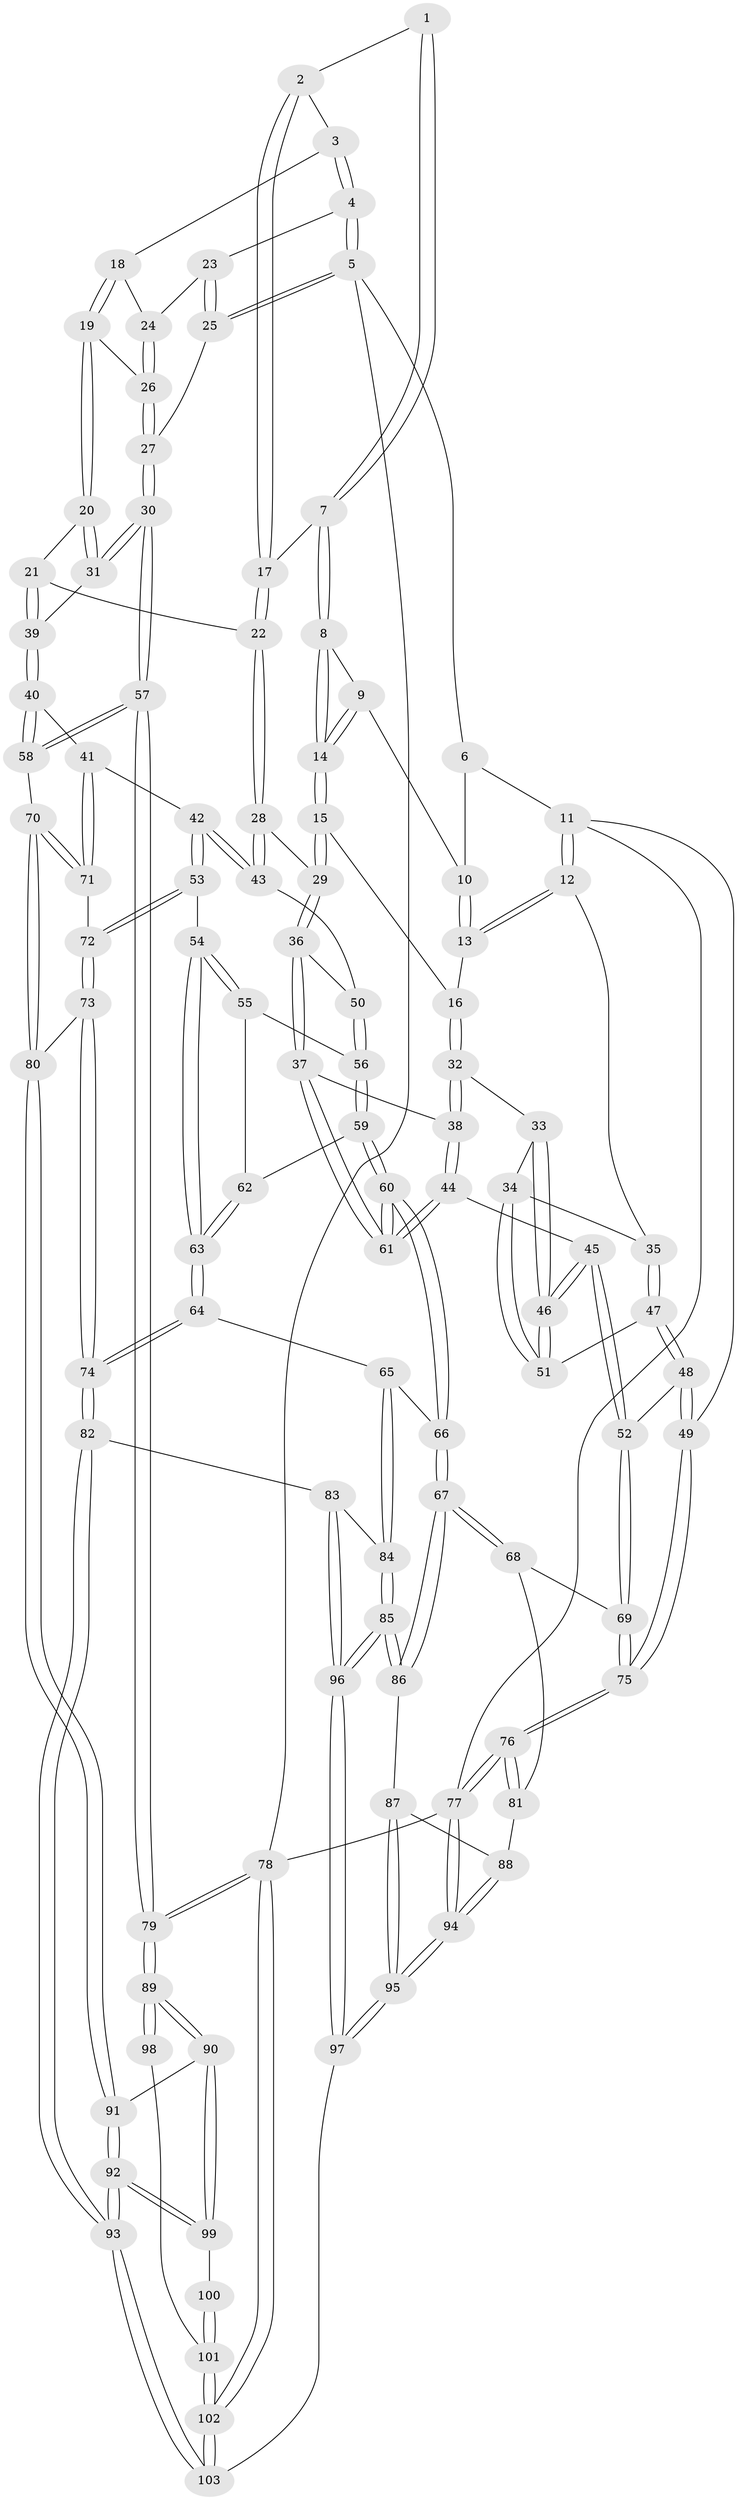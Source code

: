 // Generated by graph-tools (version 1.1) at 2025/27/03/09/25 03:27:13]
// undirected, 103 vertices, 254 edges
graph export_dot {
graph [start="1"]
  node [color=gray90,style=filled];
  1 [pos="+0.49582064222340594+0"];
  2 [pos="+0.815224478338092+0"];
  3 [pos="+0.8508173260640974+0"];
  4 [pos="+1+0"];
  5 [pos="+1+0"];
  6 [pos="+0.18566117723833647+0"];
  7 [pos="+0.4527322401426944+0.10367085679954424"];
  8 [pos="+0.4204609927620874+0.14972313455405695"];
  9 [pos="+0.20609059082854886+0"];
  10 [pos="+0.17753330348441698+0"];
  11 [pos="+0+0.28252987838600574"];
  12 [pos="+0.04738908213887266+0.25303907831052286"];
  13 [pos="+0.10580755065466461+0.22553164282107097"];
  14 [pos="+0.38141159664204427+0.2265530228620746"];
  15 [pos="+0.36623545727058704+0.268190822674073"];
  16 [pos="+0.3113073523236731+0.2752860174910824"];
  17 [pos="+0.6391795869956538+0.18338336083127818"];
  18 [pos="+0.8488635661998971+0"];
  19 [pos="+0.7859004266120679+0.28998011751379"];
  20 [pos="+0.7748280378452054+0.29687371037656024"];
  21 [pos="+0.7070826609972739+0.32010539192858806"];
  22 [pos="+0.66143989797685+0.3120860894195672"];
  23 [pos="+0.9347019192746607+0.21534326359083394"];
  24 [pos="+0.9055461191842183+0.2180346515475797"];
  25 [pos="+1+0.31621665203798566"];
  26 [pos="+0.8474495089338084+0.289934967658672"];
  27 [pos="+1+0.452192174816221"];
  28 [pos="+0.603208247023301+0.3423446492528047"];
  29 [pos="+0.41468816240079487+0.3137427079342344"];
  30 [pos="+1+0.49642861377630965"];
  31 [pos="+0.8891020497507947+0.47364462740608565"];
  32 [pos="+0.25923965852740094+0.4183305075964211"];
  33 [pos="+0.2386889393474382+0.4318455872197627"];
  34 [pos="+0.14031362949308457+0.43109707121979884"];
  35 [pos="+0.11805444674420974+0.40537626229282736"];
  36 [pos="+0.40981084906523363+0.495536222545659"];
  37 [pos="+0.4039188129562035+0.5042515981383258"];
  38 [pos="+0.2717670273365487+0.448612738321651"];
  39 [pos="+0.7721760883034134+0.5041547976011367"];
  40 [pos="+0.7506846606659535+0.546993090231971"];
  41 [pos="+0.6699564030959093+0.5833143163395873"];
  42 [pos="+0.6646017319108832+0.5843873249419563"];
  43 [pos="+0.5927717746228537+0.49570787027621577"];
  44 [pos="+0.2789443462204914+0.5790596788715353"];
  45 [pos="+0.2101440599282314+0.5741237172631687"];
  46 [pos="+0.19124337952743709+0.5207083033351478"];
  47 [pos="+0.07078854878744197+0.5211461058827438"];
  48 [pos="+0.044182940559612256+0.5476291880008504"];
  49 [pos="+0+0.5048281150021283"];
  50 [pos="+0.5261284358338408+0.5175349623725007"];
  51 [pos="+0.15827587934035087+0.4863493130036056"];
  52 [pos="+0.13932265974602354+0.6237140315354077"];
  53 [pos="+0.6444154447293226+0.6181251973654853"];
  54 [pos="+0.6154766228940323+0.6356666498529079"];
  55 [pos="+0.5413148620674204+0.6003879884761405"];
  56 [pos="+0.5149582428248695+0.584598104048657"];
  57 [pos="+1+0.6420080890705974"];
  58 [pos="+0.9145693770284838+0.7015750688431776"];
  59 [pos="+0.46573265530154095+0.6227170468295083"];
  60 [pos="+0.3683909133206719+0.6448663447879658"];
  61 [pos="+0.35311691786627813+0.607122627328875"];
  62 [pos="+0.5087280315942911+0.6372932624025947"];
  63 [pos="+0.5827466342029128+0.6697048786830553"];
  64 [pos="+0.5595341267885828+0.7192302877422447"];
  65 [pos="+0.4921101839076072+0.7564722550804043"];
  66 [pos="+0.3702955817844309+0.709447571486164"];
  67 [pos="+0.309750172271129+0.7872467509029687"];
  68 [pos="+0.12863805844493884+0.7090189489406654"];
  69 [pos="+0.13108598874100771+0.6641339218986546"];
  70 [pos="+0.902390213744634+0.7112297526039322"];
  71 [pos="+0.7558706936943704+0.6794630127384356"];
  72 [pos="+0.6961507112036445+0.7406693546802856"];
  73 [pos="+0.6972398261632733+0.7502231091586515"];
  74 [pos="+0.6623290790602983+0.8016129379266916"];
  75 [pos="+0+0.6056877291268427"];
  76 [pos="+0+0.750391696512602"];
  77 [pos="+0+1"];
  78 [pos="+1+1"];
  79 [pos="+1+0.9268231708735831"];
  80 [pos="+0.8604661000987306+0.7612277813974699"];
  81 [pos="+0.08033827604557685+0.7543749086728105"];
  82 [pos="+0.6596695505589623+0.8832715567197811"];
  83 [pos="+0.6015856099763693+0.8760708987722069"];
  84 [pos="+0.5222597422287717+0.8511099435779996"];
  85 [pos="+0.4321852515705392+0.9395761026839399"];
  86 [pos="+0.3082271540071661+0.8019933171430632"];
  87 [pos="+0.27325991632799757+0.8445082144652811"];
  88 [pos="+0.10492675566710159+0.844900548152958"];
  89 [pos="+1+0.9155743351937393"];
  90 [pos="+0.9755615295660027+0.9079278034278117"];
  91 [pos="+0.8444546037202146+0.8090993961530487"];
  92 [pos="+0.8049970174944044+0.8934975004983167"];
  93 [pos="+0.723666532317739+0.9603967999208196"];
  94 [pos="+0+1"];
  95 [pos="+0.09787363926911959+1"];
  96 [pos="+0.43623533387026564+1"];
  97 [pos="+0.42812388044237143+1"];
  98 [pos="+0.9276657360658246+0.9455125864442879"];
  99 [pos="+0.822346911827603+0.8989562510335072"];
  100 [pos="+0.880367721979711+0.937365735368155"];
  101 [pos="+0.9077871399882003+0.9752537208613672"];
  102 [pos="+0.9588536705847539+1"];
  103 [pos="+0.708232407744605+1"];
  1 -- 2;
  1 -- 7;
  1 -- 7;
  2 -- 3;
  2 -- 17;
  2 -- 17;
  3 -- 4;
  3 -- 4;
  3 -- 18;
  4 -- 5;
  4 -- 5;
  4 -- 23;
  5 -- 6;
  5 -- 25;
  5 -- 25;
  5 -- 78;
  6 -- 10;
  6 -- 11;
  7 -- 8;
  7 -- 8;
  7 -- 17;
  8 -- 9;
  8 -- 14;
  8 -- 14;
  9 -- 10;
  9 -- 14;
  9 -- 14;
  10 -- 13;
  10 -- 13;
  11 -- 12;
  11 -- 12;
  11 -- 49;
  11 -- 77;
  12 -- 13;
  12 -- 13;
  12 -- 35;
  13 -- 16;
  14 -- 15;
  14 -- 15;
  15 -- 16;
  15 -- 29;
  15 -- 29;
  16 -- 32;
  16 -- 32;
  17 -- 22;
  17 -- 22;
  18 -- 19;
  18 -- 19;
  18 -- 24;
  19 -- 20;
  19 -- 20;
  19 -- 26;
  20 -- 21;
  20 -- 31;
  20 -- 31;
  21 -- 22;
  21 -- 39;
  21 -- 39;
  22 -- 28;
  22 -- 28;
  23 -- 24;
  23 -- 25;
  23 -- 25;
  24 -- 26;
  24 -- 26;
  25 -- 27;
  26 -- 27;
  26 -- 27;
  27 -- 30;
  27 -- 30;
  28 -- 29;
  28 -- 43;
  28 -- 43;
  29 -- 36;
  29 -- 36;
  30 -- 31;
  30 -- 31;
  30 -- 57;
  30 -- 57;
  31 -- 39;
  32 -- 33;
  32 -- 38;
  32 -- 38;
  33 -- 34;
  33 -- 46;
  33 -- 46;
  34 -- 35;
  34 -- 51;
  34 -- 51;
  35 -- 47;
  35 -- 47;
  36 -- 37;
  36 -- 37;
  36 -- 50;
  37 -- 38;
  37 -- 61;
  37 -- 61;
  38 -- 44;
  38 -- 44;
  39 -- 40;
  39 -- 40;
  40 -- 41;
  40 -- 58;
  40 -- 58;
  41 -- 42;
  41 -- 71;
  41 -- 71;
  42 -- 43;
  42 -- 43;
  42 -- 53;
  42 -- 53;
  43 -- 50;
  44 -- 45;
  44 -- 61;
  44 -- 61;
  45 -- 46;
  45 -- 46;
  45 -- 52;
  45 -- 52;
  46 -- 51;
  46 -- 51;
  47 -- 48;
  47 -- 48;
  47 -- 51;
  48 -- 49;
  48 -- 49;
  48 -- 52;
  49 -- 75;
  49 -- 75;
  50 -- 56;
  50 -- 56;
  52 -- 69;
  52 -- 69;
  53 -- 54;
  53 -- 72;
  53 -- 72;
  54 -- 55;
  54 -- 55;
  54 -- 63;
  54 -- 63;
  55 -- 56;
  55 -- 62;
  56 -- 59;
  56 -- 59;
  57 -- 58;
  57 -- 58;
  57 -- 79;
  57 -- 79;
  58 -- 70;
  59 -- 60;
  59 -- 60;
  59 -- 62;
  60 -- 61;
  60 -- 61;
  60 -- 66;
  60 -- 66;
  62 -- 63;
  62 -- 63;
  63 -- 64;
  63 -- 64;
  64 -- 65;
  64 -- 74;
  64 -- 74;
  65 -- 66;
  65 -- 84;
  65 -- 84;
  66 -- 67;
  66 -- 67;
  67 -- 68;
  67 -- 68;
  67 -- 86;
  67 -- 86;
  68 -- 69;
  68 -- 81;
  69 -- 75;
  69 -- 75;
  70 -- 71;
  70 -- 71;
  70 -- 80;
  70 -- 80;
  71 -- 72;
  72 -- 73;
  72 -- 73;
  73 -- 74;
  73 -- 74;
  73 -- 80;
  74 -- 82;
  74 -- 82;
  75 -- 76;
  75 -- 76;
  76 -- 77;
  76 -- 77;
  76 -- 81;
  76 -- 81;
  77 -- 94;
  77 -- 94;
  77 -- 78;
  78 -- 79;
  78 -- 79;
  78 -- 102;
  78 -- 102;
  79 -- 89;
  79 -- 89;
  80 -- 91;
  80 -- 91;
  81 -- 88;
  82 -- 83;
  82 -- 93;
  82 -- 93;
  83 -- 84;
  83 -- 96;
  83 -- 96;
  84 -- 85;
  84 -- 85;
  85 -- 86;
  85 -- 86;
  85 -- 96;
  85 -- 96;
  86 -- 87;
  87 -- 88;
  87 -- 95;
  87 -- 95;
  88 -- 94;
  88 -- 94;
  89 -- 90;
  89 -- 90;
  89 -- 98;
  89 -- 98;
  90 -- 91;
  90 -- 99;
  90 -- 99;
  91 -- 92;
  91 -- 92;
  92 -- 93;
  92 -- 93;
  92 -- 99;
  92 -- 99;
  93 -- 103;
  93 -- 103;
  94 -- 95;
  94 -- 95;
  95 -- 97;
  95 -- 97;
  96 -- 97;
  96 -- 97;
  97 -- 103;
  98 -- 101;
  99 -- 100;
  100 -- 101;
  100 -- 101;
  101 -- 102;
  101 -- 102;
  102 -- 103;
  102 -- 103;
}
